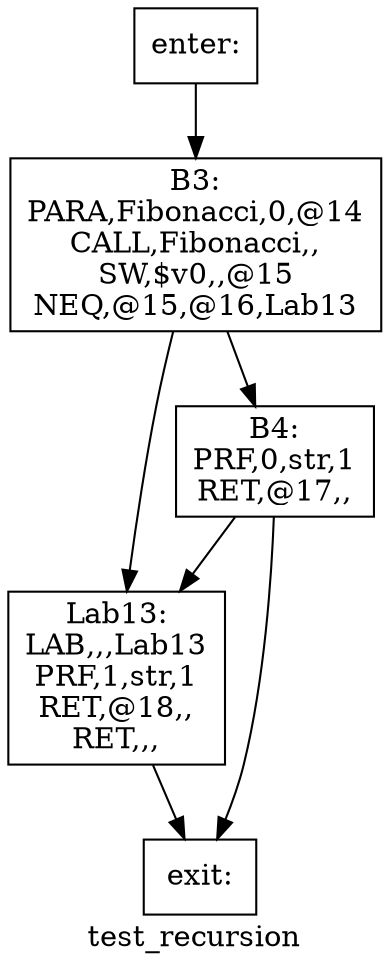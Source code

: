 digraph test_recursion{
label =test_recursion
B3[label="B3:\nPARA,Fibonacci,0,@14\nCALL,Fibonacci,,\nSW,$v0,,@15\nNEQ,@15,@16,Lab13\n" shape=box]
B4[label="B4:\nPRF,0,str,1\nRET,@17,,\n" shape=box]
Lab13[label="Lab13:\nLAB,,,Lab13\nPRF,1,str,1\nRET,@18,,\nRET,,,\n" shape=box]
enter[label="enter:\n" shape=box]
exit[label="exit:\n" shape=box]
B3->B4
B3->Lab13
B4->Lab13
B4->exit
Lab13->exit
enter->B3
}
